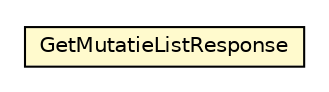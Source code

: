 #!/usr/local/bin/dot
#
# Class diagram 
# Generated by UMLGraph version R5_6-24-gf6e263 (http://www.umlgraph.org/)
#

digraph G {
	edge [fontname="Helvetica",fontsize=10,labelfontname="Helvetica",labelfontsize=10];
	node [fontname="Helvetica",fontsize=10,shape=plaintext];
	nodesep=0.25;
	ranksep=0.5;
	// nl.b3p.brmo.soap.eigendom.GetMutatieListResponse
	c980 [label=<<table title="nl.b3p.brmo.soap.eigendom.GetMutatieListResponse" border="0" cellborder="1" cellspacing="0" cellpadding="2" port="p" bgcolor="lemonChiffon" href="./GetMutatieListResponse.html">
		<tr><td><table border="0" cellspacing="0" cellpadding="1">
<tr><td align="center" balign="center"> GetMutatieListResponse </td></tr>
		</table></td></tr>
		</table>>, URL="./GetMutatieListResponse.html", fontname="Helvetica", fontcolor="black", fontsize=10.0];
}

